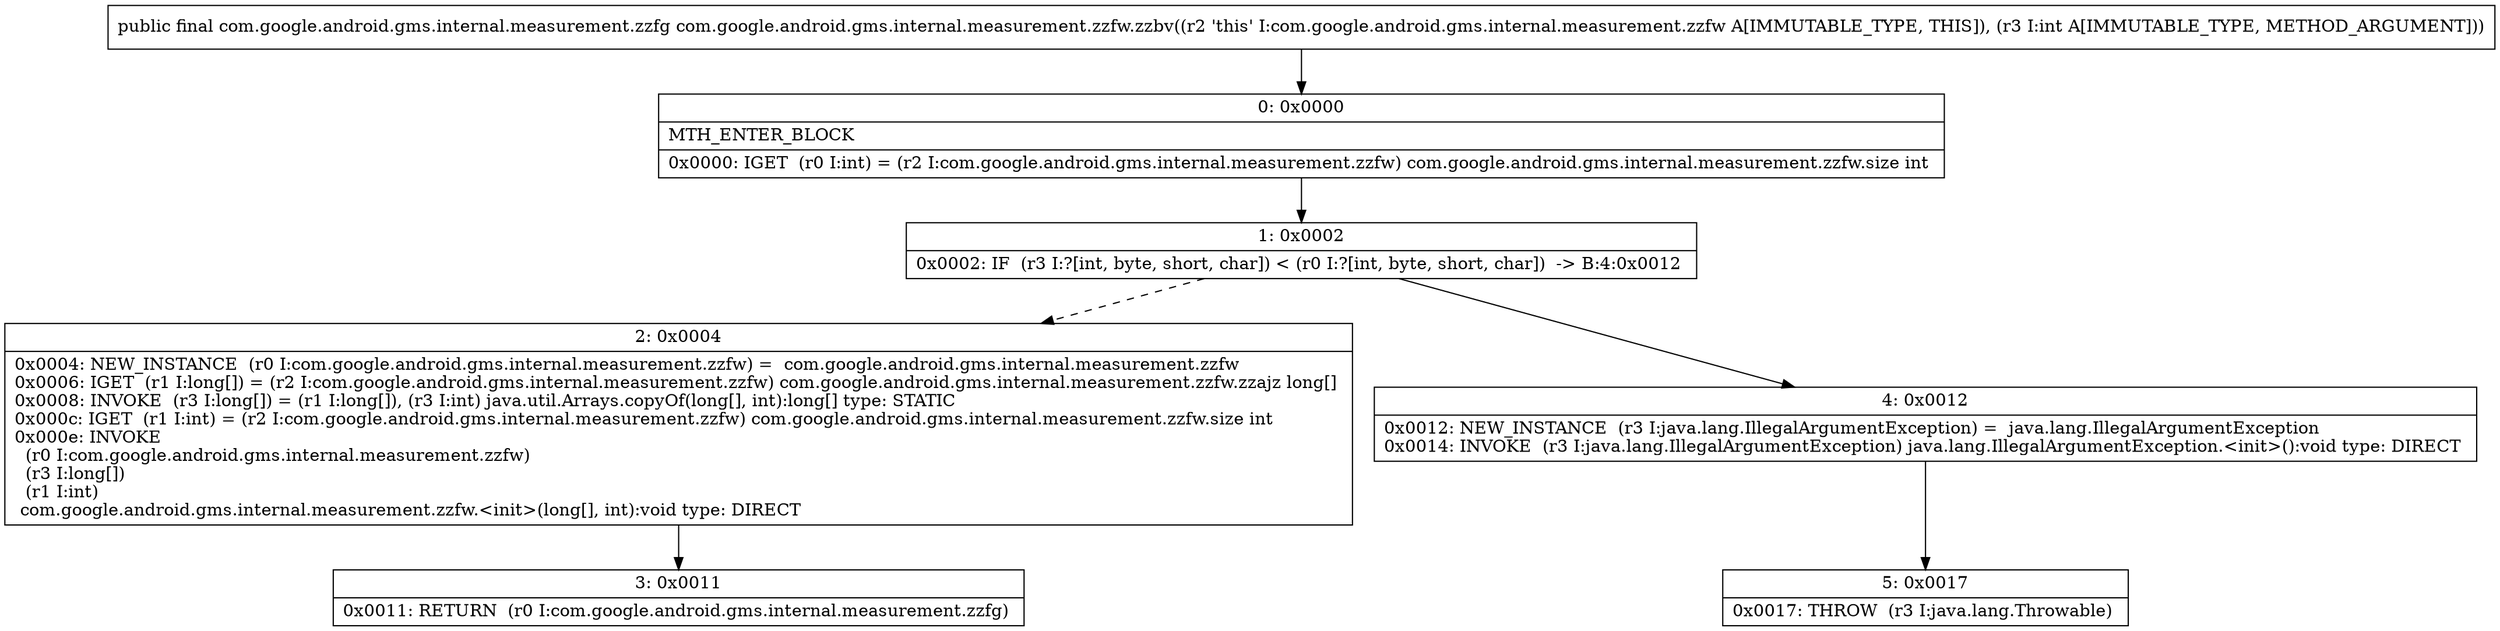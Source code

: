 digraph "CFG forcom.google.android.gms.internal.measurement.zzfw.zzbv(I)Lcom\/google\/android\/gms\/internal\/measurement\/zzfg;" {
Node_0 [shape=record,label="{0\:\ 0x0000|MTH_ENTER_BLOCK\l|0x0000: IGET  (r0 I:int) = (r2 I:com.google.android.gms.internal.measurement.zzfw) com.google.android.gms.internal.measurement.zzfw.size int \l}"];
Node_1 [shape=record,label="{1\:\ 0x0002|0x0002: IF  (r3 I:?[int, byte, short, char]) \< (r0 I:?[int, byte, short, char])  \-\> B:4:0x0012 \l}"];
Node_2 [shape=record,label="{2\:\ 0x0004|0x0004: NEW_INSTANCE  (r0 I:com.google.android.gms.internal.measurement.zzfw) =  com.google.android.gms.internal.measurement.zzfw \l0x0006: IGET  (r1 I:long[]) = (r2 I:com.google.android.gms.internal.measurement.zzfw) com.google.android.gms.internal.measurement.zzfw.zzajz long[] \l0x0008: INVOKE  (r3 I:long[]) = (r1 I:long[]), (r3 I:int) java.util.Arrays.copyOf(long[], int):long[] type: STATIC \l0x000c: IGET  (r1 I:int) = (r2 I:com.google.android.gms.internal.measurement.zzfw) com.google.android.gms.internal.measurement.zzfw.size int \l0x000e: INVOKE  \l  (r0 I:com.google.android.gms.internal.measurement.zzfw)\l  (r3 I:long[])\l  (r1 I:int)\l com.google.android.gms.internal.measurement.zzfw.\<init\>(long[], int):void type: DIRECT \l}"];
Node_3 [shape=record,label="{3\:\ 0x0011|0x0011: RETURN  (r0 I:com.google.android.gms.internal.measurement.zzfg) \l}"];
Node_4 [shape=record,label="{4\:\ 0x0012|0x0012: NEW_INSTANCE  (r3 I:java.lang.IllegalArgumentException) =  java.lang.IllegalArgumentException \l0x0014: INVOKE  (r3 I:java.lang.IllegalArgumentException) java.lang.IllegalArgumentException.\<init\>():void type: DIRECT \l}"];
Node_5 [shape=record,label="{5\:\ 0x0017|0x0017: THROW  (r3 I:java.lang.Throwable) \l}"];
MethodNode[shape=record,label="{public final com.google.android.gms.internal.measurement.zzfg com.google.android.gms.internal.measurement.zzfw.zzbv((r2 'this' I:com.google.android.gms.internal.measurement.zzfw A[IMMUTABLE_TYPE, THIS]), (r3 I:int A[IMMUTABLE_TYPE, METHOD_ARGUMENT])) }"];
MethodNode -> Node_0;
Node_0 -> Node_1;
Node_1 -> Node_2[style=dashed];
Node_1 -> Node_4;
Node_2 -> Node_3;
Node_4 -> Node_5;
}

